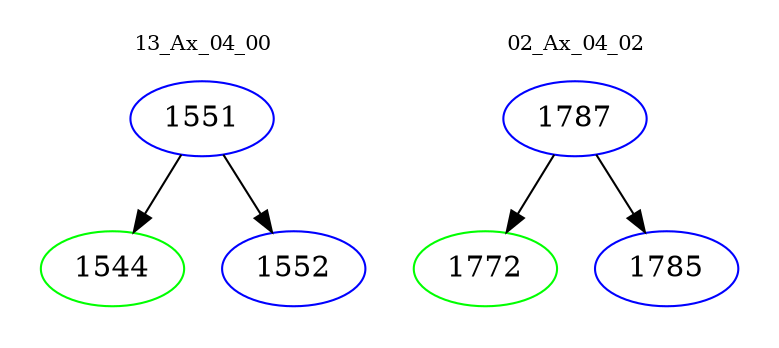 digraph{
subgraph cluster_0 {
color = white
label = "13_Ax_04_00";
fontsize=10;
T0_1551 [label="1551", color="blue"]
T0_1551 -> T0_1544 [color="black"]
T0_1544 [label="1544", color="green"]
T0_1551 -> T0_1552 [color="black"]
T0_1552 [label="1552", color="blue"]
}
subgraph cluster_1 {
color = white
label = "02_Ax_04_02";
fontsize=10;
T1_1787 [label="1787", color="blue"]
T1_1787 -> T1_1772 [color="black"]
T1_1772 [label="1772", color="green"]
T1_1787 -> T1_1785 [color="black"]
T1_1785 [label="1785", color="blue"]
}
}
